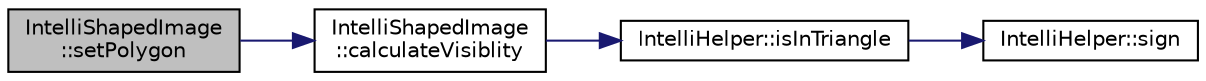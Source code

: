 digraph "IntelliShapedImage::setPolygon"
{
 // LATEX_PDF_SIZE
  edge [fontname="Helvetica",fontsize="10",labelfontname="Helvetica",labelfontsize="10"];
  node [fontname="Helvetica",fontsize="10",shape=record];
  rankdir="LR";
  Node1 [label="IntelliShapedImage\l::setPolygon",height=0.2,width=0.4,color="black", fillcolor="grey75", style="filled", fontcolor="black",tooltip=" "];
  Node1 -> Node2 [color="midnightblue",fontsize="10",style="solid",fontname="Helvetica"];
  Node2 [label="IntelliShapedImage\l::calculateVisiblity",height=0.2,width=0.4,color="black", fillcolor="white", style="filled",URL="$class_intelli_shaped_image.html#a0221d93c3c8990f7dab332454cc21f50",tooltip=" "];
  Node2 -> Node3 [color="midnightblue",fontsize="10",style="solid",fontname="Helvetica"];
  Node3 [label="IntelliHelper::isInTriangle",height=0.2,width=0.4,color="black", fillcolor="white", style="filled",URL="$class_intelli_helper.html#a04bdb4f53b89dded693ba6e896f4c63f",tooltip=" "];
  Node3 -> Node4 [color="midnightblue",fontsize="10",style="solid",fontname="Helvetica"];
  Node4 [label="IntelliHelper::sign",height=0.2,width=0.4,color="black", fillcolor="white", style="filled",URL="$class_intelli_helper.html#a67fc007dda64187f6cef7fba3fcd9e40",tooltip=" "];
}
